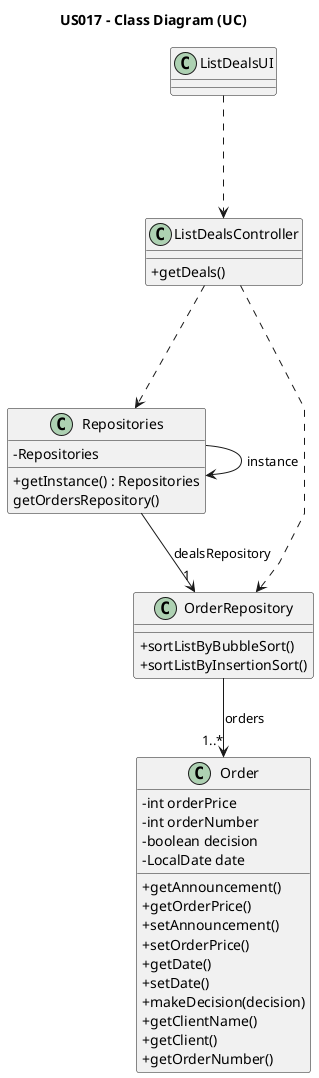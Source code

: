 @startuml
'skinparam monochrome true
skinparam packageStyle rectangle
skinparam shadowing false
skinparam linetype polyline

skinparam classAttributeIconSize 0


Title US017 - Class Diagram (UC)

class ListDealsUI{
}

class ListDealsController{
+getDeals()
}

class Repositories{
-Repositories
+getInstance() : Repositories
getOrdersRepository()
}

class OrderRepository{
+sortListByBubbleSort()
+sortListByInsertionSort()
}

class Order{
-int orderPrice
-int orderNumber
-boolean decision
-LocalDate date
+getAnnouncement()
+getOrderPrice()
+setAnnouncement()
+setOrderPrice()
+getDate()
+setDate()
+makeDecision(decision)
+getClientName()
+getClient()
+getOrderNumber()
}

ListDealsUI -.-> ListDealsController

ListDealsController -.-> Repositories

Repositories -> Repositories : instance

Repositories --> "1" OrderRepository : dealsRepository

ListDealsController -.-> OrderRepository

OrderRepository --> "1..*" Order : orders

@enduml